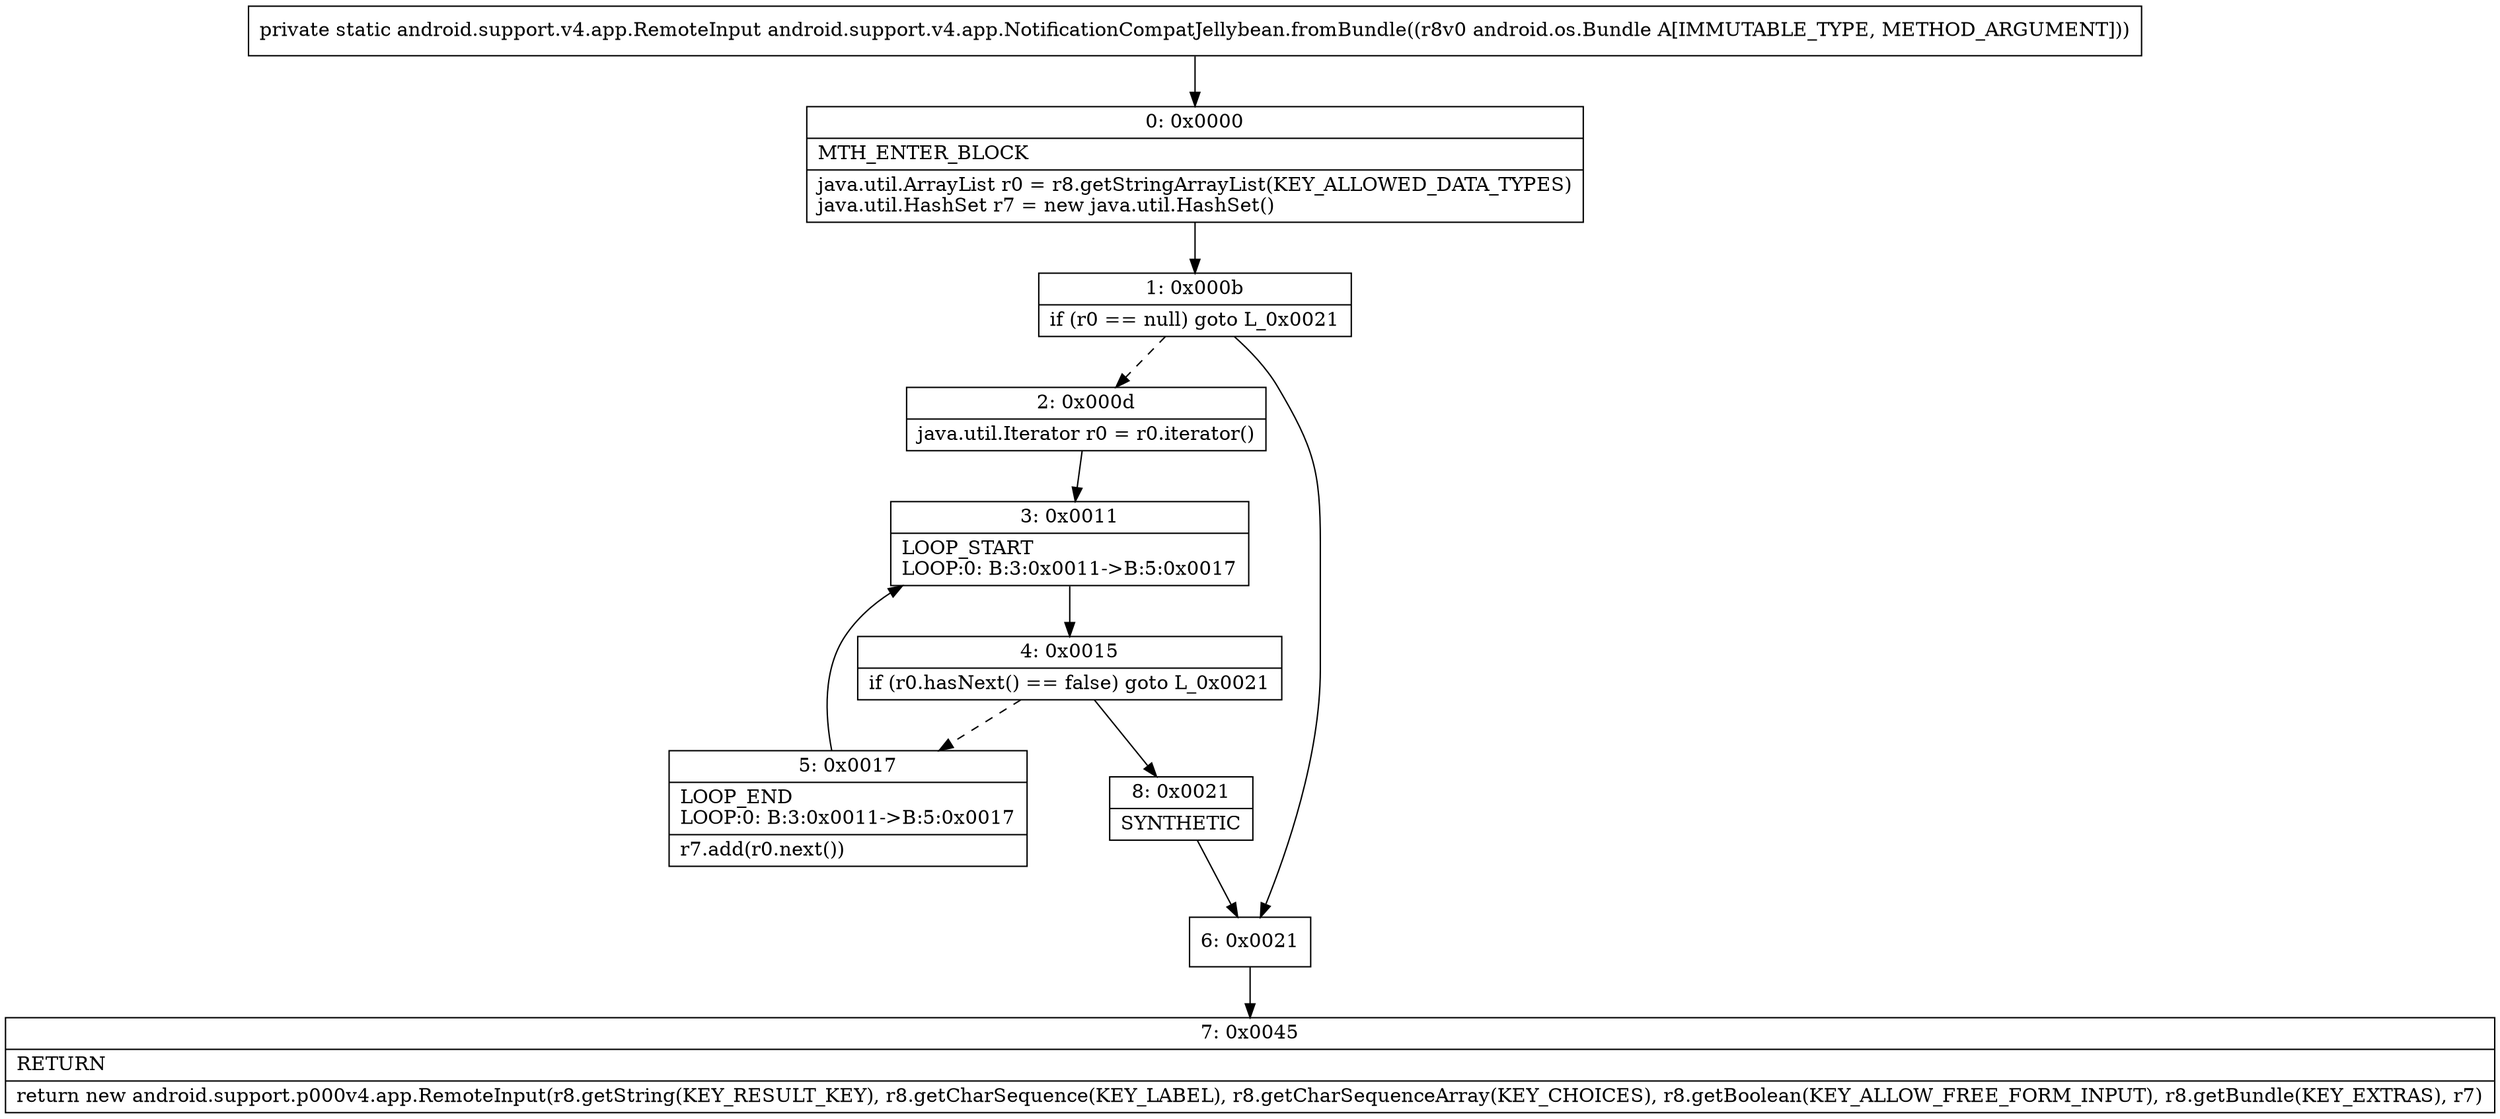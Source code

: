 digraph "CFG forandroid.support.v4.app.NotificationCompatJellybean.fromBundle(Landroid\/os\/Bundle;)Landroid\/support\/v4\/app\/RemoteInput;" {
Node_0 [shape=record,label="{0\:\ 0x0000|MTH_ENTER_BLOCK\l|java.util.ArrayList r0 = r8.getStringArrayList(KEY_ALLOWED_DATA_TYPES)\ljava.util.HashSet r7 = new java.util.HashSet()\l}"];
Node_1 [shape=record,label="{1\:\ 0x000b|if (r0 == null) goto L_0x0021\l}"];
Node_2 [shape=record,label="{2\:\ 0x000d|java.util.Iterator r0 = r0.iterator()\l}"];
Node_3 [shape=record,label="{3\:\ 0x0011|LOOP_START\lLOOP:0: B:3:0x0011\-\>B:5:0x0017\l}"];
Node_4 [shape=record,label="{4\:\ 0x0015|if (r0.hasNext() == false) goto L_0x0021\l}"];
Node_5 [shape=record,label="{5\:\ 0x0017|LOOP_END\lLOOP:0: B:3:0x0011\-\>B:5:0x0017\l|r7.add(r0.next())\l}"];
Node_6 [shape=record,label="{6\:\ 0x0021}"];
Node_7 [shape=record,label="{7\:\ 0x0045|RETURN\l|return new android.support.p000v4.app.RemoteInput(r8.getString(KEY_RESULT_KEY), r8.getCharSequence(KEY_LABEL), r8.getCharSequenceArray(KEY_CHOICES), r8.getBoolean(KEY_ALLOW_FREE_FORM_INPUT), r8.getBundle(KEY_EXTRAS), r7)\l}"];
Node_8 [shape=record,label="{8\:\ 0x0021|SYNTHETIC\l}"];
MethodNode[shape=record,label="{private static android.support.v4.app.RemoteInput android.support.v4.app.NotificationCompatJellybean.fromBundle((r8v0 android.os.Bundle A[IMMUTABLE_TYPE, METHOD_ARGUMENT])) }"];
MethodNode -> Node_0;
Node_0 -> Node_1;
Node_1 -> Node_2[style=dashed];
Node_1 -> Node_6;
Node_2 -> Node_3;
Node_3 -> Node_4;
Node_4 -> Node_5[style=dashed];
Node_4 -> Node_8;
Node_5 -> Node_3;
Node_6 -> Node_7;
Node_8 -> Node_6;
}

